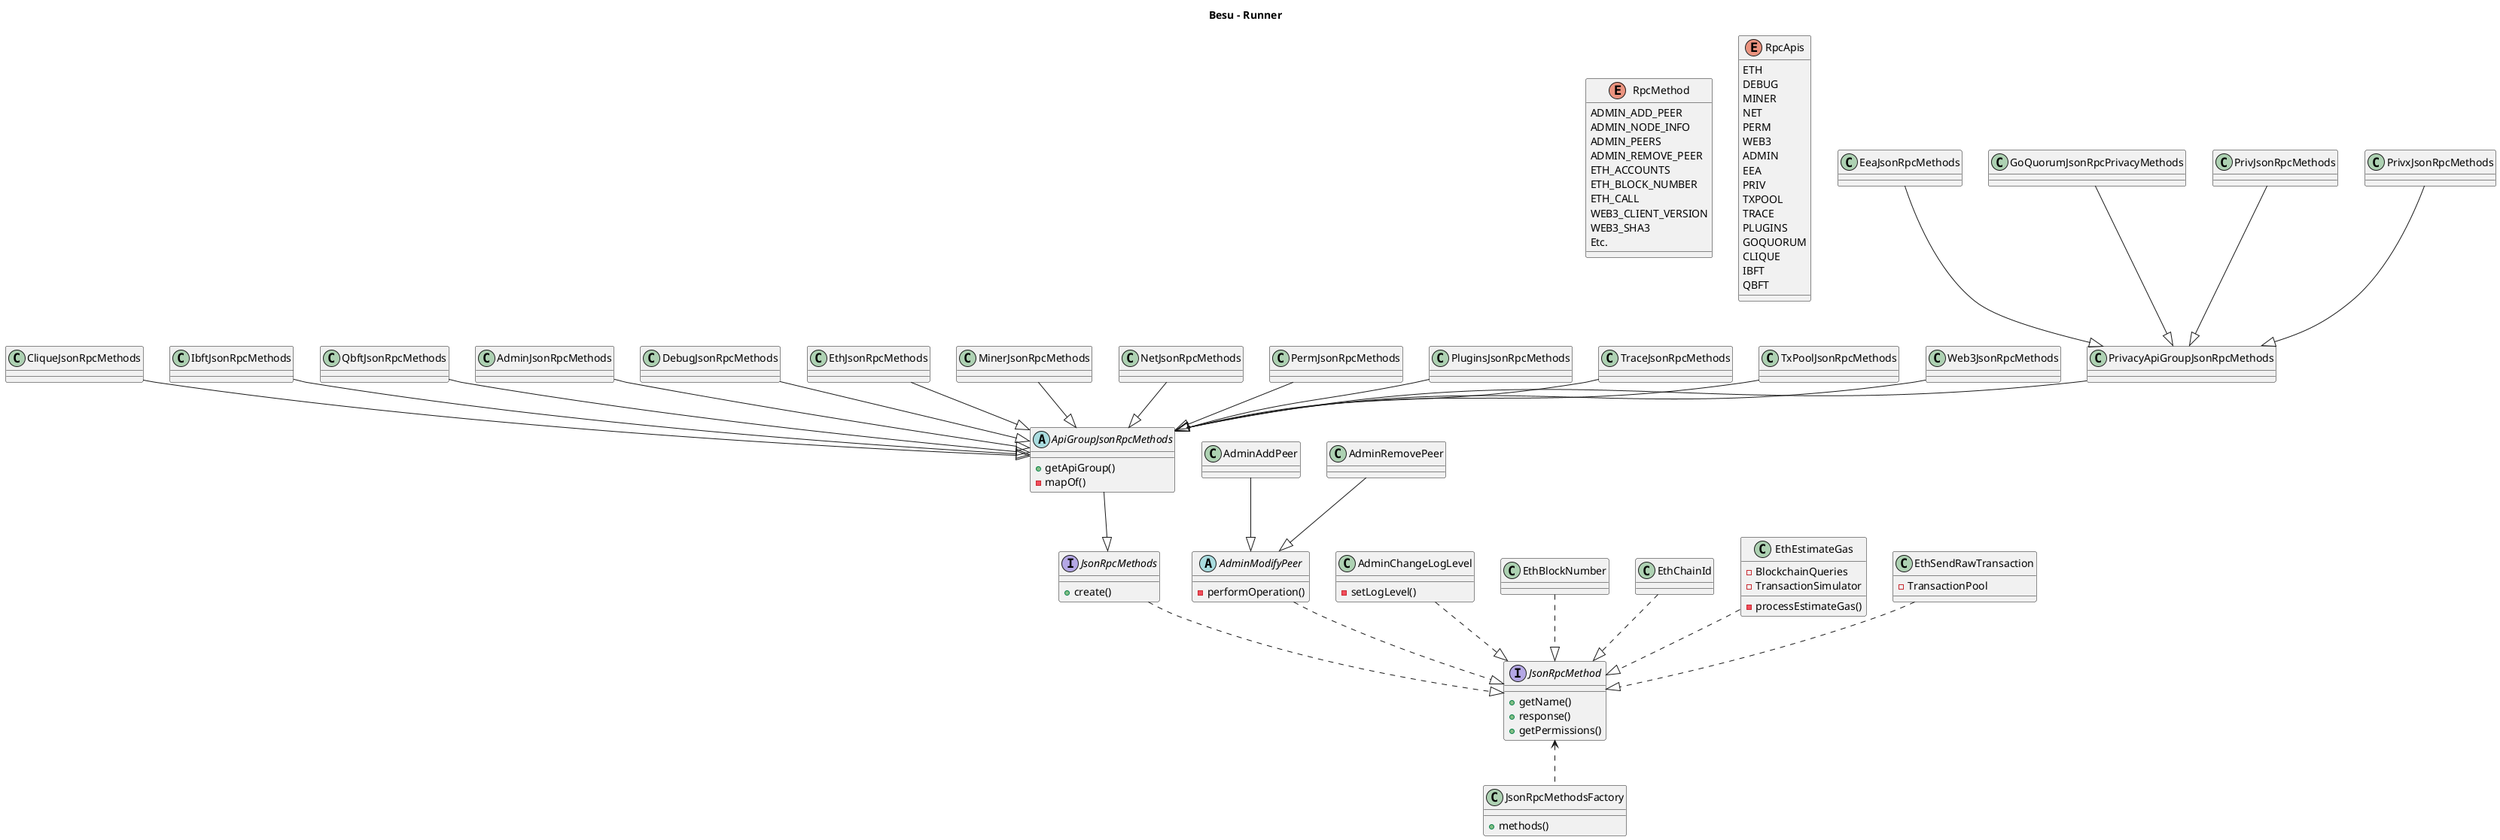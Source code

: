 @startuml

title "Besu - Runner"

scale 1.0

enum RpcMethod {
  ADMIN_ADD_PEER
  ADMIN_NODE_INFO
  ADMIN_PEERS
  ADMIN_REMOVE_PEER
  ETH_ACCOUNTS
  ETH_BLOCK_NUMBER
  ETH_CALL
  WEB3_CLIENT_VERSION
  WEB3_SHA3
  Etc.
}

enum RpcApis {
  ETH
  DEBUG
  MINER
  NET
  PERM
  WEB3
  ADMIN
  EEA
  PRIV
  TXPOOL
  TRACE
  PLUGINS
  GOQUORUM
  CLIQUE
  IBFT
  QBFT
}

class JsonRpcMethodsFactory {
    +methods()
}
JsonRpcMethod <.. JsonRpcMethodsFactory


interface JsonRpcMethod {
    +getName()
    +response()
    +getPermissions()
}

interface JsonRpcMethods {
    +create()
}
JsonRpcMethods ..|> JsonRpcMethod

abstract class ApiGroupJsonRpcMethods {
    +getApiGroup()
    -mapOf()
}
ApiGroupJsonRpcMethods --|> JsonRpcMethods

class CliqueJsonRpcMethods {
}
CliqueJsonRpcMethods --|> ApiGroupJsonRpcMethods

class IbftJsonRpcMethods {
}
IbftJsonRpcMethods --|> ApiGroupJsonRpcMethods

class QbftJsonRpcMethods {
}
QbftJsonRpcMethods --|> ApiGroupJsonRpcMethods


class AdminJsonRpcMethods {
}
AdminJsonRpcMethods --|> ApiGroupJsonRpcMethods

class DebugJsonRpcMethods {
}
DebugJsonRpcMethods --|> ApiGroupJsonRpcMethods

class EthJsonRpcMethods {
}
EthJsonRpcMethods --|> ApiGroupJsonRpcMethods

class MinerJsonRpcMethods {
}
MinerJsonRpcMethods --|> ApiGroupJsonRpcMethods

class NetJsonRpcMethods {
}
NetJsonRpcMethods --|> ApiGroupJsonRpcMethods

class PermJsonRpcMethods {
}
PermJsonRpcMethods --|> ApiGroupJsonRpcMethods

class PluginsJsonRpcMethods {
}
PluginsJsonRpcMethods --|> ApiGroupJsonRpcMethods

class TraceJsonRpcMethods {
}
TraceJsonRpcMethods --|> ApiGroupJsonRpcMethods

class TxPoolJsonRpcMethods {
}
TxPoolJsonRpcMethods --|> ApiGroupJsonRpcMethods

class Web3JsonRpcMethods {
}
Web3JsonRpcMethods --|> ApiGroupJsonRpcMethods


class PrivacyApiGroupJsonRpcMethods {
}
PrivacyApiGroupJsonRpcMethods --|> ApiGroupJsonRpcMethods

class EeaJsonRpcMethods {
}
EeaJsonRpcMethods --|> PrivacyApiGroupJsonRpcMethods

class GoQuorumJsonRpcPrivacyMethods {
}
GoQuorumJsonRpcPrivacyMethods --|> PrivacyApiGroupJsonRpcMethods

class PrivJsonRpcMethods {
}
PrivJsonRpcMethods --|> PrivacyApiGroupJsonRpcMethods

class PrivxJsonRpcMethods {
}
PrivxJsonRpcMethods --|> PrivacyApiGroupJsonRpcMethods


abstract class AdminModifyPeer {
    -performOperation()
}
AdminModifyPeer ..|> JsonRpcMethod

class AdminAddPeer {

}
AdminAddPeer --|> AdminModifyPeer

class AdminRemovePeer {

}
AdminRemovePeer --|> AdminModifyPeer

class AdminChangeLogLevel {
    -setLogLevel()
}
AdminChangeLogLevel ..|> JsonRpcMethod

class EthBlockNumber {
}
EthBlockNumber ..|> JsonRpcMethod

class EthChainId {
}
EthChainId ..|> JsonRpcMethod

class EthEstimateGas {
    -BlockchainQueries
    -TransactionSimulator
    -processEstimateGas()
}
EthEstimateGas ..|> JsonRpcMethod

class EthSendRawTransaction {
    -TransactionPool
}
EthSendRawTransaction ..|> JsonRpcMethod

@enduml